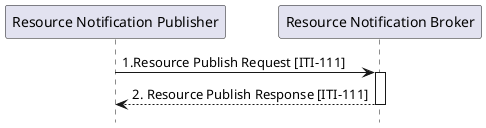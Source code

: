 @startuml
hide footbox

participant "Resource Notification Publisher" as  Publisher
participant "Resource Notification Broker" as  Broker



Publisher -> Broker : 1.Resource Publish Request [ITI-111]
activate Broker
Broker --> Publisher : 2. Resource Publish Response [ITI-111]
deactivate Broker

@enduml